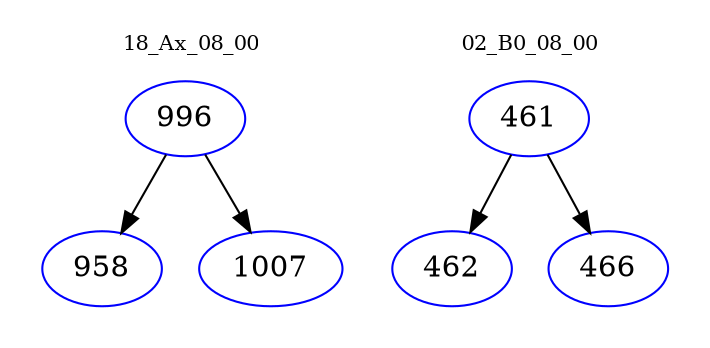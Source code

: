 digraph{
subgraph cluster_0 {
color = white
label = "18_Ax_08_00";
fontsize=10;
T0_996 [label="996", color="blue"]
T0_996 -> T0_958 [color="black"]
T0_958 [label="958", color="blue"]
T0_996 -> T0_1007 [color="black"]
T0_1007 [label="1007", color="blue"]
}
subgraph cluster_1 {
color = white
label = "02_B0_08_00";
fontsize=10;
T1_461 [label="461", color="blue"]
T1_461 -> T1_462 [color="black"]
T1_462 [label="462", color="blue"]
T1_461 -> T1_466 [color="black"]
T1_466 [label="466", color="blue"]
}
}
